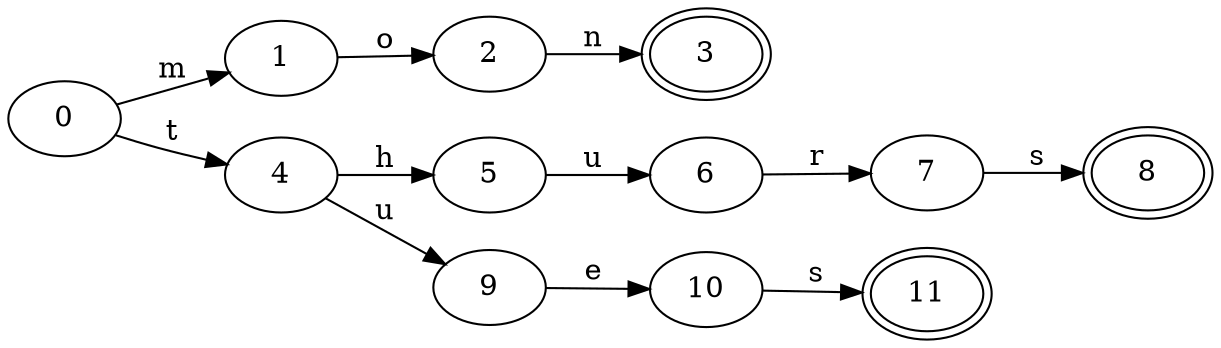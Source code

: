 digraph automaton {
  labelloc="l";
  labeljust="l";
  rankdir="LR";

  0 -> 1 [label="m"];
  1 -> 2 [label="o"];
  2 -> 3 [label="n"];
  3 [peripheries=2];

  0 -> 4 [label="t"];
  4 -> 5 [label="h"];
  5 -> 6 [label="u"];
  6 -> 7 [label="r"];
  7 -> 8 [label="s"];
  8 [peripheries=2];

  4 -> 9 [label="u"];
  9 -> 10 [label="e"];
  10 -> 11 [label="s"];
  11 [peripheries=2];
}
